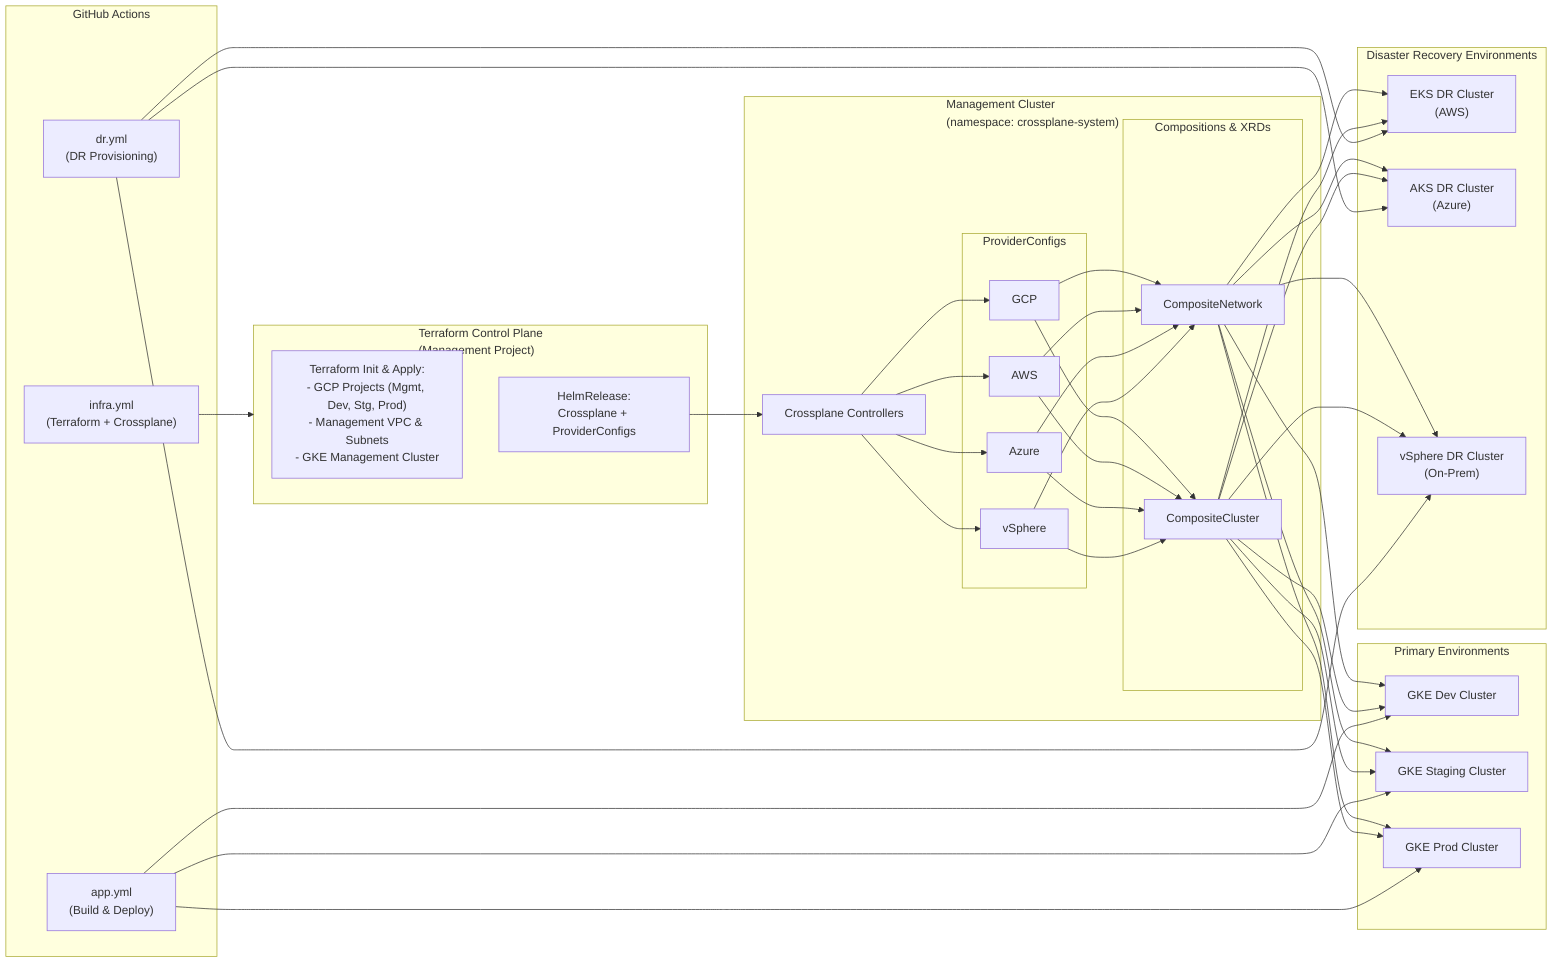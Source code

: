 flowchart LR
  %% GitHub Actions Workflows
  subgraph GH_Actions["GitHub Actions"]
    direction TB
    infra["infra.yml\n(Terraform + Crossplane)"]
    app["app.yml\n(Build & Deploy)"]
    dr["dr.yml\n(DR Provisioning)"]
  end

  %% Terraform Control Plane
  subgraph Terraform_CP["Terraform Control Plane\n(Management Project)"]
    direction TB
    TF["Terraform Init & Apply:\n- GCP Projects (Mgmt, Dev, Stg, Prod)\n- Management VPC & Subnets\n- GKE Management Cluster"]
    helmCP["HelmRelease:\nCrossplane + ProviderConfigs"]
  end

  %% Crossplane Control Plane
  subgraph Management_Cluster["Management Cluster\n(namespace: crossplane-system)"]
    direction TB
    XPC["Crossplane Controllers"]
    subgraph Providers["ProviderConfigs"]
      GCP_Prov["GCP"]
      AWS_Prov["AWS"]
      Azure_Prov["Azure"]
      VS_Prov["vSphere"]
    end
    subgraph Compositions["Compositions & XRDs"]
      CompNet["CompositeNetwork"]
      CompCluster["CompositeCluster"]
    end
  end

  %% Workload Clusters (Primary)
  subgraph Envs["Primary Environments"]
    direction LR
    Dev["GKE Dev Cluster"]
    Stg["GKE Staging Cluster"]
    Prod["GKE Prod Cluster"]
  end

  %% DR Clusters (Secondary)
  subgraph DR_Clusters["Disaster Recovery Environments"]
    direction LR
    EKS["EKS DR Cluster\n(AWS)"]
    AKS["AKS DR Cluster\n(Azure)"]
    VSphere["vSphere DR Cluster\n(On-Prem)"]
  end

  %% Connections: Infra provisioning
  infra --> Terraform_CP
  Terraform_CP --> helmCP
  helmCP --> XPC

  %% Crossplane picks up all providers
  XPC --> GCP_Prov
  XPC --> AWS_Prov
  XPC --> Azure_Prov
  XPC --> VS_Prov

  %% Compositions use provider configs to create networks & clusters
  GCP_Prov --> CompNet
  GCP_Prov --> CompCluster
  AWS_Prov --> CompNet
  AWS_Prov --> CompCluster
  Azure_Prov --> CompNet
  Azure_Prov --> CompCluster
  VS_Prov --> CompNet
  VS_Prov --> CompCluster

  %% Primary clusters
  CompNet --> Dev
  CompCluster --> Dev
  CompNet --> Stg
  CompCluster --> Stg
  CompNet --> Prod
  CompCluster --> Prod

  %% DR clusters
  CompNet --> EKS
  CompCluster --> EKS
  CompNet --> AKS
  CompCluster --> AKS
  CompNet --> VSphere
  CompCluster --> VSphere

  %% App deployments
  app --> Dev
  app --> Stg
  app --> Prod

  %% DR provisioning workflow
  dr --> EKS
  dr --> AKS
  dr --> VSphere